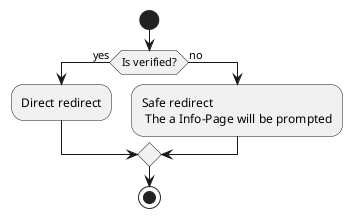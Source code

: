 @startuml
start

if (Is verified?) then (yes)
  :Direct redirect;
else (no)
  :Safe redirect
   The a Info-Page will be prompted;
endif

stop
@enduml